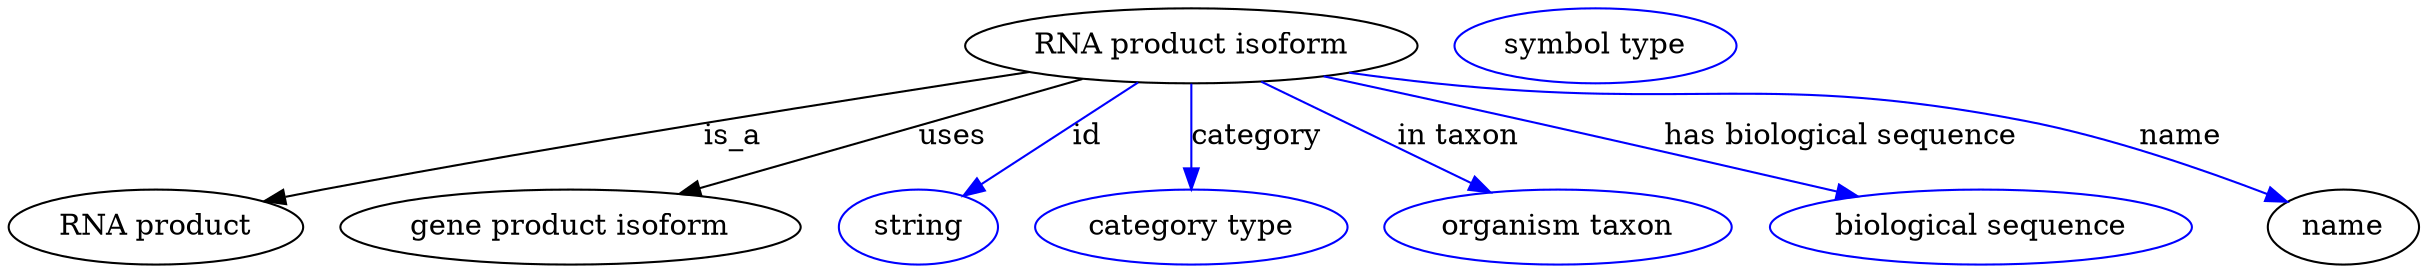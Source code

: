 digraph {
	graph [bb="0,0,941.39,123"];
	node [label="\N"];
	"RNA product isoform"	[height=0.5,
		label="RNA product isoform",
		pos="463.84,105",
		width=2.4553];
	"RNA product"	[height=0.5,
		pos="57.845,18",
		width=1.6068];
	"RNA product isoform" -> "RNA product"	[label=is_a,
		lp="284.84,61.5",
		pos="e,100.66,30.206 400.85,92.351 332.63,79.505 220.7,57.76 124.84,36 120.19,34.943 115.36,33.804 110.53,32.634"];
	"gene product isoform"	[height=0.5,
		pos="220.84,18",
		width=2.4192];
	"RNA product isoform" -> "gene product isoform"	[label=uses,
		lp="369.84,61.5",
		pos="e,263.09,33.779 421.52,89.194 380.09,74.704 316.92,52.606 272.54,37.084"];
	id	[color=blue,
		height=0.5,
		label=string,
		pos="356.84,18",
		width=0.84854];
	"RNA product isoform" -> id	[color=blue,
		label=id,
		lp="422.34,61.5",
		pos="e,374.49,33.015 442.96,87.409 425.66,73.667 401.01,54.081 382.51,39.385",
		style=solid];
	category	[color=blue,
		height=0.5,
		label="category type",
		pos="463.84,18",
		width=1.6249];
	"RNA product isoform" -> category	[color=blue,
		label=category,
		lp="487.34,61.5",
		pos="e,463.84,36.175 463.84,86.799 463.84,75.163 463.84,59.548 463.84,46.237",
		style=solid];
	"in taxon"	[color=blue,
		height=0.5,
		label="organism taxon",
		pos="605.84,18",
		width=1.8234];
	"RNA product isoform" -> "in taxon"	[color=blue,
		label="in taxon",
		lp="566.34,61.5",
		pos="e,579.86,34.554 490.89,87.812 513.68,74.17 546.43,54.565 571.15,39.768",
		style=solid];
	"has biological sequence"	[color=blue,
		height=0.5,
		label="biological sequence",
		pos="769.84,18",
		width=2.2387];
	"RNA product isoform" -> "has biological sequence"	[color=blue,
		label="has biological sequence",
		lp="711.84,61.5",
		pos="e,722.18,32.61 515.04,90.24 538.73,83.84 567.24,76.09 592.84,69 632.76,57.948 677.66,45.261 712.25,35.432",
		style=solid];
	name	[height=0.5,
		pos="910.84,18",
		width=0.84854];
	"RNA product isoform" -> name	[color=blue,
		label=name,
		lp="843.34,61.5",
		pos="e,887.99,30.096 526.33,92.179 537.78,90.261 549.65,88.436 560.84,87 658.15,74.519 685.2,90.831 780.84,69 815.34,61.127 852.87,45.922 \
878.69,34.336",
		style=solid];
	"macromolecular machine_name"	[color=blue,
		height=0.5,
		label="symbol type",
		pos="624.84,105",
		width=1.5165];
}
